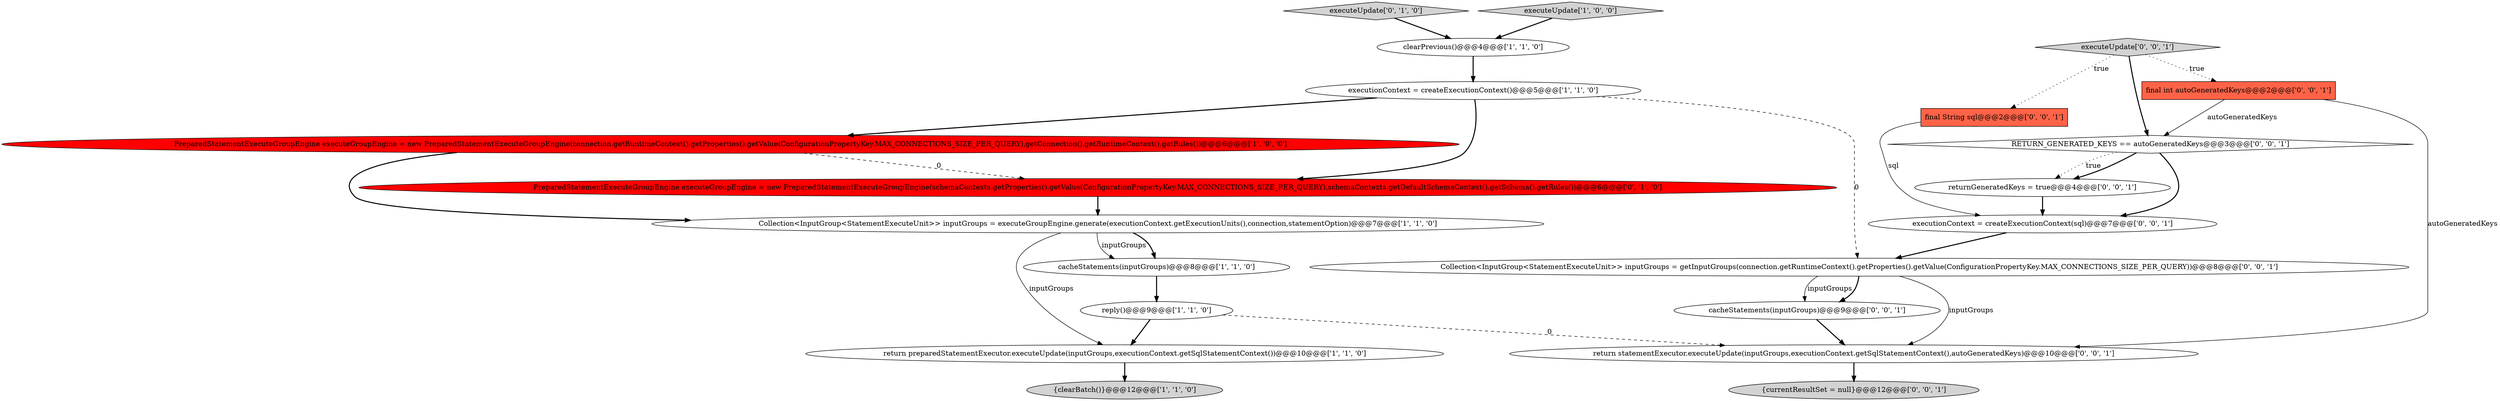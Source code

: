 digraph {
12 [style = filled, label = "{currentResultSet = null}@@@12@@@['0', '0', '1']", fillcolor = lightgray, shape = ellipse image = "AAA0AAABBB3BBB"];
19 [style = filled, label = "final int autoGeneratedKeys@@@2@@@['0', '0', '1']", fillcolor = tomato, shape = box image = "AAA0AAABBB3BBB"];
18 [style = filled, label = "cacheStatements(inputGroups)@@@9@@@['0', '0', '1']", fillcolor = white, shape = ellipse image = "AAA0AAABBB3BBB"];
7 [style = filled, label = "clearPrevious()@@@4@@@['1', '1', '0']", fillcolor = white, shape = ellipse image = "AAA0AAABBB1BBB"];
15 [style = filled, label = "final String sql@@@2@@@['0', '0', '1']", fillcolor = tomato, shape = box image = "AAA0AAABBB3BBB"];
0 [style = filled, label = "cacheStatements(inputGroups)@@@8@@@['1', '1', '0']", fillcolor = white, shape = ellipse image = "AAA0AAABBB1BBB"];
3 [style = filled, label = "return preparedStatementExecutor.executeUpdate(inputGroups,executionContext.getSqlStatementContext())@@@10@@@['1', '1', '0']", fillcolor = white, shape = ellipse image = "AAA0AAABBB1BBB"];
16 [style = filled, label = "returnGeneratedKeys = true@@@4@@@['0', '0', '1']", fillcolor = white, shape = ellipse image = "AAA0AAABBB3BBB"];
10 [style = filled, label = "executeUpdate['0', '1', '0']", fillcolor = lightgray, shape = diamond image = "AAA0AAABBB2BBB"];
11 [style = filled, label = "executeUpdate['0', '0', '1']", fillcolor = lightgray, shape = diamond image = "AAA0AAABBB3BBB"];
4 [style = filled, label = "reply()@@@9@@@['1', '1', '0']", fillcolor = white, shape = ellipse image = "AAA0AAABBB1BBB"];
20 [style = filled, label = "executionContext = createExecutionContext(sql)@@@7@@@['0', '0', '1']", fillcolor = white, shape = ellipse image = "AAA0AAABBB3BBB"];
5 [style = filled, label = "{clearBatch()}@@@12@@@['1', '1', '0']", fillcolor = lightgray, shape = ellipse image = "AAA0AAABBB1BBB"];
2 [style = filled, label = "Collection<InputGroup<StatementExecuteUnit>> inputGroups = executeGroupEngine.generate(executionContext.getExecutionUnits(),connection,statementOption)@@@7@@@['1', '1', '0']", fillcolor = white, shape = ellipse image = "AAA0AAABBB1BBB"];
17 [style = filled, label = "RETURN_GENERATED_KEYS == autoGeneratedKeys@@@3@@@['0', '0', '1']", fillcolor = white, shape = diamond image = "AAA0AAABBB3BBB"];
1 [style = filled, label = "executionContext = createExecutionContext()@@@5@@@['1', '1', '0']", fillcolor = white, shape = ellipse image = "AAA0AAABBB1BBB"];
13 [style = filled, label = "Collection<InputGroup<StatementExecuteUnit>> inputGroups = getInputGroups(connection.getRuntimeContext().getProperties().getValue(ConfigurationPropertyKey.MAX_CONNECTIONS_SIZE_PER_QUERY))@@@8@@@['0', '0', '1']", fillcolor = white, shape = ellipse image = "AAA0AAABBB3BBB"];
8 [style = filled, label = "PreparedStatementExecuteGroupEngine executeGroupEngine = new PreparedStatementExecuteGroupEngine(connection.getRuntimeContext().getProperties().getValue(ConfigurationPropertyKey.MAX_CONNECTIONS_SIZE_PER_QUERY),getConnection().getRuntimeContext().getRules())@@@6@@@['1', '0', '0']", fillcolor = red, shape = ellipse image = "AAA1AAABBB1BBB"];
14 [style = filled, label = "return statementExecutor.executeUpdate(inputGroups,executionContext.getSqlStatementContext(),autoGeneratedKeys)@@@10@@@['0', '0', '1']", fillcolor = white, shape = ellipse image = "AAA0AAABBB3BBB"];
9 [style = filled, label = "PreparedStatementExecuteGroupEngine executeGroupEngine = new PreparedStatementExecuteGroupEngine(schemaContexts.getProperties().getValue(ConfigurationPropertyKey.MAX_CONNECTIONS_SIZE_PER_QUERY),schemaContexts.getDefaultSchemaContext().getSchema().getRules())@@@6@@@['0', '1', '0']", fillcolor = red, shape = ellipse image = "AAA1AAABBB2BBB"];
6 [style = filled, label = "executeUpdate['1', '0', '0']", fillcolor = lightgray, shape = diamond image = "AAA0AAABBB1BBB"];
4->3 [style = bold, label=""];
7->1 [style = bold, label=""];
1->8 [style = bold, label=""];
20->13 [style = bold, label=""];
13->18 [style = solid, label="inputGroups"];
15->20 [style = solid, label="sql"];
9->2 [style = bold, label=""];
2->3 [style = solid, label="inputGroups"];
19->17 [style = solid, label="autoGeneratedKeys"];
2->0 [style = solid, label="inputGroups"];
10->7 [style = bold, label=""];
1->9 [style = bold, label=""];
17->16 [style = dotted, label="true"];
1->13 [style = dashed, label="0"];
8->9 [style = dashed, label="0"];
3->5 [style = bold, label=""];
2->0 [style = bold, label=""];
8->2 [style = bold, label=""];
0->4 [style = bold, label=""];
14->12 [style = bold, label=""];
19->14 [style = solid, label="autoGeneratedKeys"];
11->17 [style = bold, label=""];
4->14 [style = dashed, label="0"];
11->19 [style = dotted, label="true"];
6->7 [style = bold, label=""];
11->15 [style = dotted, label="true"];
16->20 [style = bold, label=""];
13->14 [style = solid, label="inputGroups"];
18->14 [style = bold, label=""];
17->16 [style = bold, label=""];
13->18 [style = bold, label=""];
17->20 [style = bold, label=""];
}
